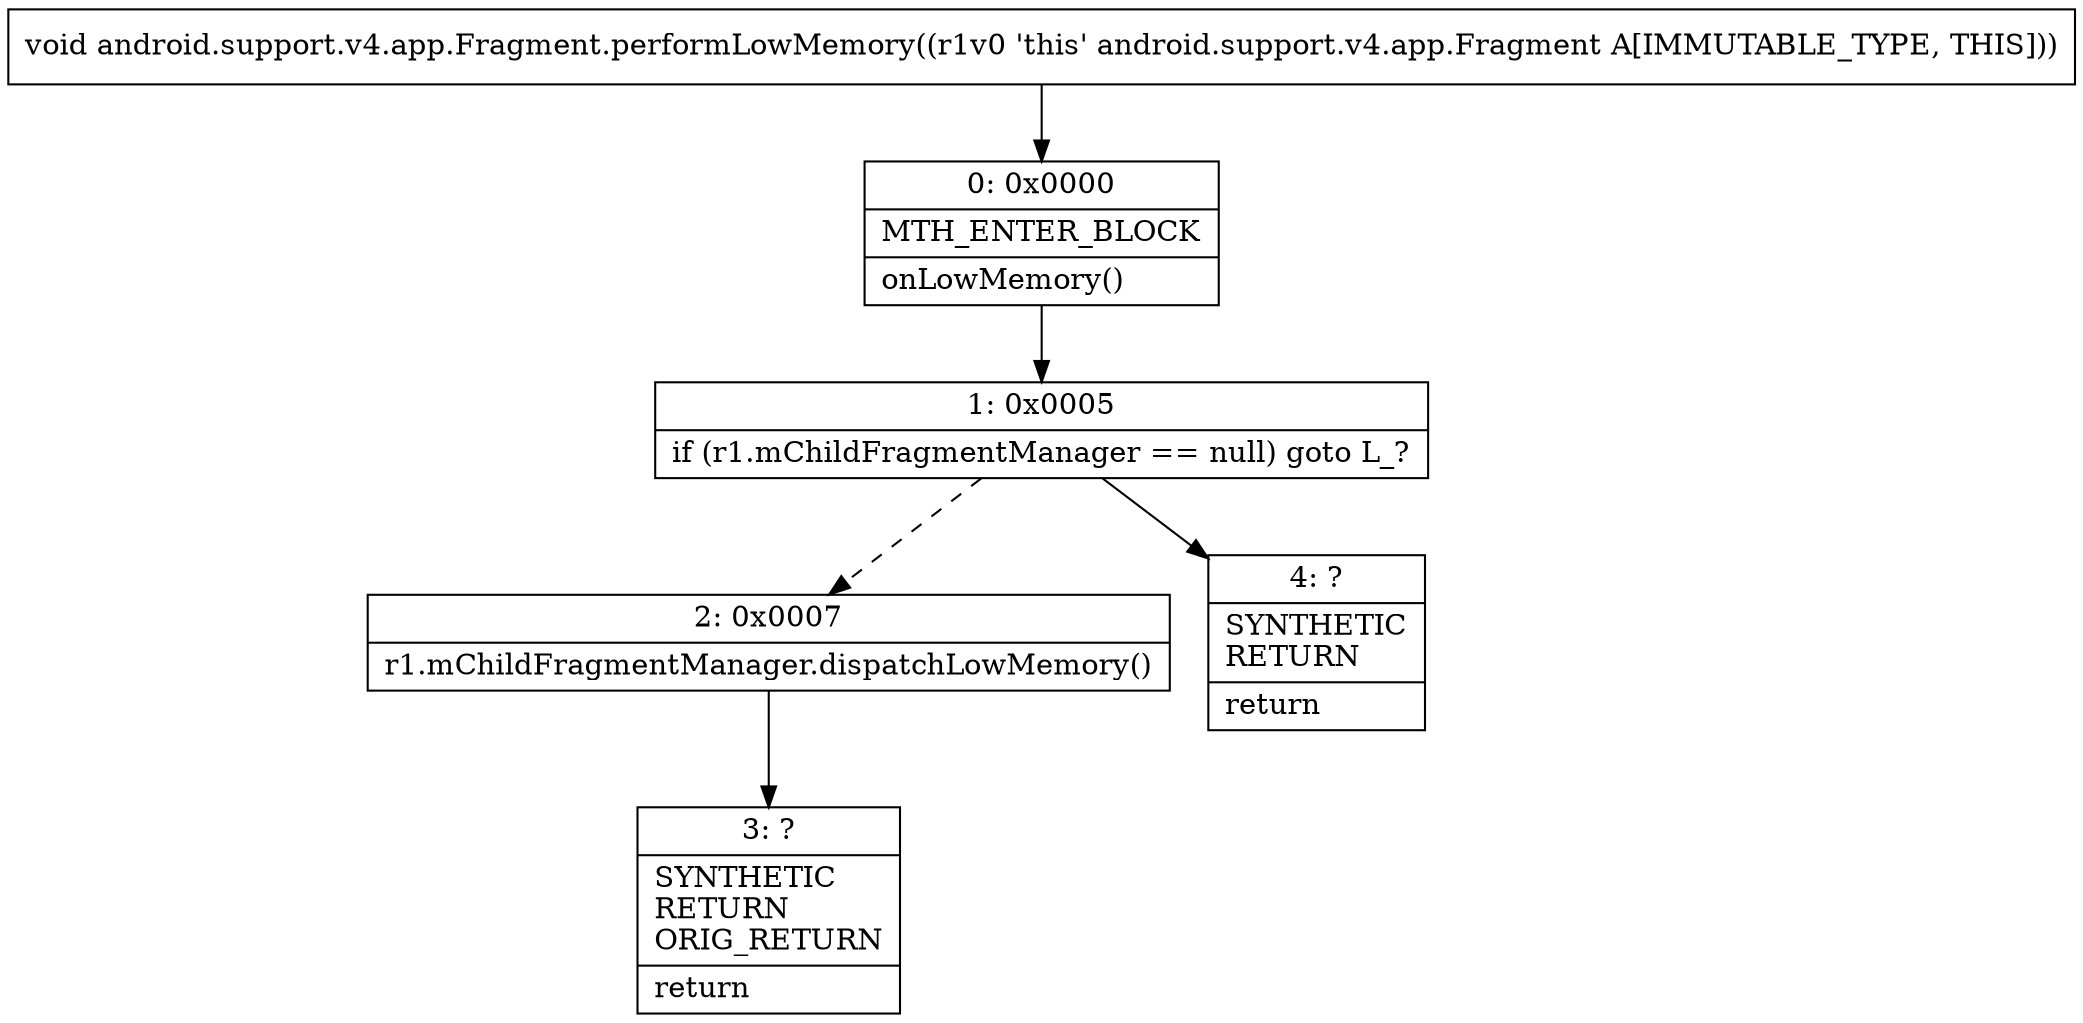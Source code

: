 digraph "CFG forandroid.support.v4.app.Fragment.performLowMemory()V" {
Node_0 [shape=record,label="{0\:\ 0x0000|MTH_ENTER_BLOCK\l|onLowMemory()\l}"];
Node_1 [shape=record,label="{1\:\ 0x0005|if (r1.mChildFragmentManager == null) goto L_?\l}"];
Node_2 [shape=record,label="{2\:\ 0x0007|r1.mChildFragmentManager.dispatchLowMemory()\l}"];
Node_3 [shape=record,label="{3\:\ ?|SYNTHETIC\lRETURN\lORIG_RETURN\l|return\l}"];
Node_4 [shape=record,label="{4\:\ ?|SYNTHETIC\lRETURN\l|return\l}"];
MethodNode[shape=record,label="{void android.support.v4.app.Fragment.performLowMemory((r1v0 'this' android.support.v4.app.Fragment A[IMMUTABLE_TYPE, THIS])) }"];
MethodNode -> Node_0;
Node_0 -> Node_1;
Node_1 -> Node_2[style=dashed];
Node_1 -> Node_4;
Node_2 -> Node_3;
}

